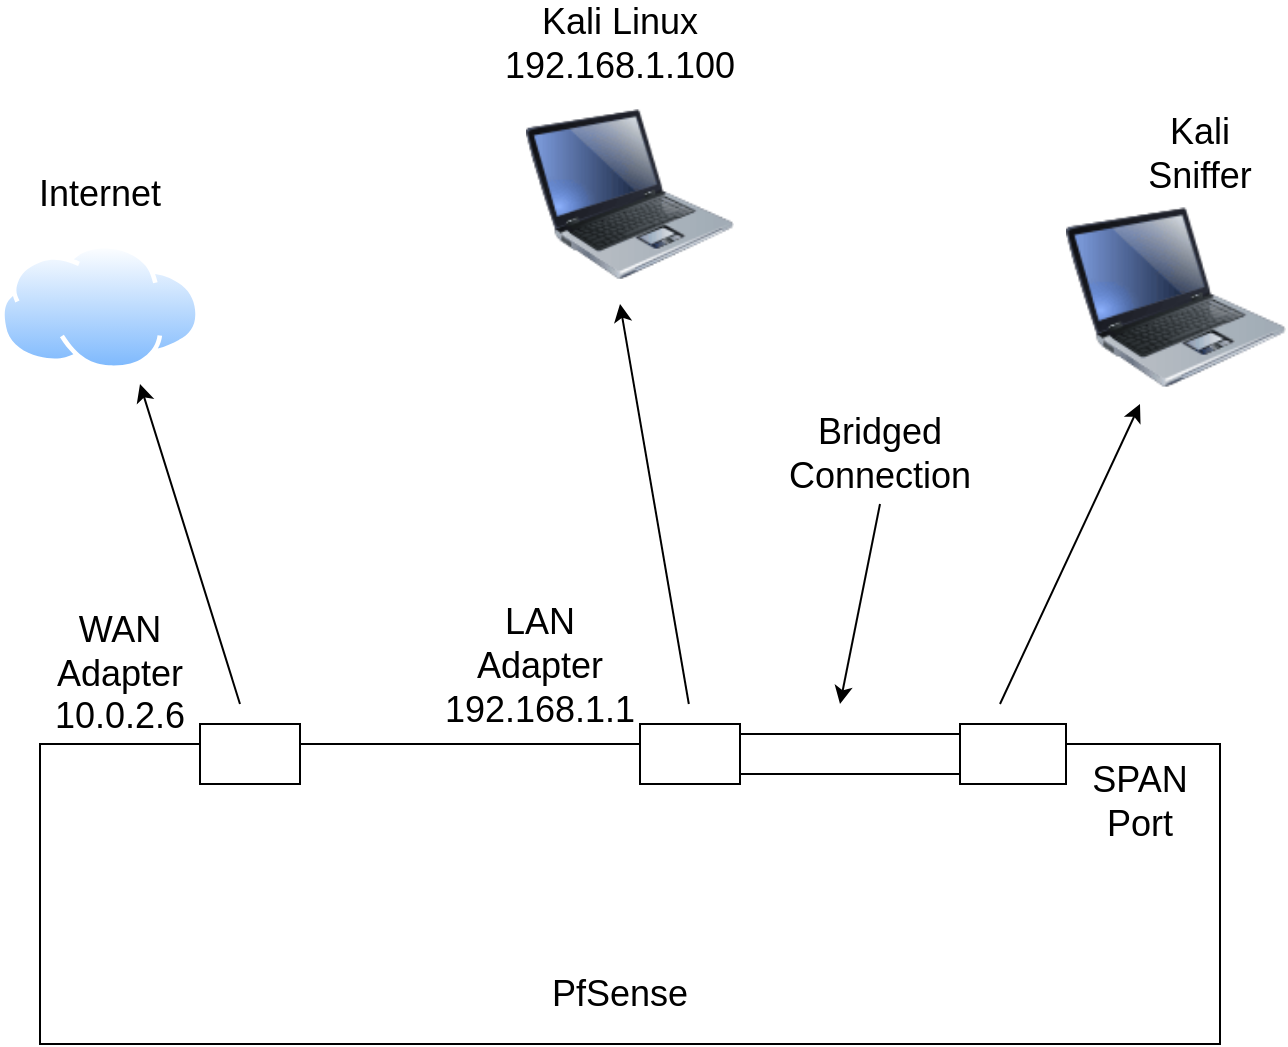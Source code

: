 <mxfile version="24.2.1" type="device">
  <diagram name="Página-1" id="cFz-ULvwQEz-yNL65oUf">
    <mxGraphModel dx="1969" dy="962" grid="1" gridSize="10" guides="1" tooltips="1" connect="1" arrows="1" fold="1" page="1" pageScale="1" pageWidth="827" pageHeight="1169" math="0" shadow="0">
      <root>
        <mxCell id="0" />
        <mxCell id="1" parent="0" />
        <mxCell id="xe8YEvHw9FKcvuPt4l4c-3" value="" style="rounded=0;whiteSpace=wrap;html=1;" vertex="1" parent="1">
          <mxGeometry x="120" y="690" width="590" height="150" as="geometry" />
        </mxCell>
        <mxCell id="xe8YEvHw9FKcvuPt4l4c-4" value="&lt;span style=&quot;font-size: 18px;&quot;&gt;PfSense&lt;/span&gt;" style="text;strokeColor=none;align=center;fillColor=none;html=1;verticalAlign=middle;whiteSpace=wrap;rounded=0;" vertex="1" parent="1">
          <mxGeometry x="380" y="800" width="60" height="30" as="geometry" />
        </mxCell>
        <mxCell id="xe8YEvHw9FKcvuPt4l4c-5" value="&lt;font style=&quot;font-size: 18px;&quot;&gt;WAN Adapter 10.0.2.6&lt;/font&gt;" style="text;strokeColor=none;align=center;fillColor=none;html=1;verticalAlign=middle;whiteSpace=wrap;rounded=0;" vertex="1" parent="1">
          <mxGeometry x="130" y="640" width="60" height="30" as="geometry" />
        </mxCell>
        <mxCell id="xe8YEvHw9FKcvuPt4l4c-6" value="" style="rounded=0;whiteSpace=wrap;html=1;" vertex="1" parent="1">
          <mxGeometry x="200" y="680" width="50" height="30" as="geometry" />
        </mxCell>
        <mxCell id="xe8YEvHw9FKcvuPt4l4c-7" value="" style="endArrow=classic;html=1;rounded=0;" edge="1" parent="1">
          <mxGeometry width="50" height="50" relative="1" as="geometry">
            <mxPoint x="220" y="670" as="sourcePoint" />
            <mxPoint x="170" y="510" as="targetPoint" />
          </mxGeometry>
        </mxCell>
        <mxCell id="xe8YEvHw9FKcvuPt4l4c-8" value="" style="image;aspect=fixed;perimeter=ellipsePerimeter;html=1;align=center;shadow=0;dashed=0;spacingTop=3;image=img/lib/active_directory/internet_cloud.svg;" vertex="1" parent="1">
          <mxGeometry x="100" y="440" width="100" height="63" as="geometry" />
        </mxCell>
        <mxCell id="xe8YEvHw9FKcvuPt4l4c-9" value="&lt;font style=&quot;font-size: 18px;&quot;&gt;Internet&lt;/font&gt;" style="text;strokeColor=none;align=center;fillColor=none;html=1;verticalAlign=middle;whiteSpace=wrap;rounded=0;" vertex="1" parent="1">
          <mxGeometry x="120" y="400" width="60" height="30" as="geometry" />
        </mxCell>
        <mxCell id="xe8YEvHw9FKcvuPt4l4c-10" value="" style="rounded=0;whiteSpace=wrap;html=1;" vertex="1" parent="1">
          <mxGeometry x="420" y="680" width="50" height="30" as="geometry" />
        </mxCell>
        <mxCell id="xe8YEvHw9FKcvuPt4l4c-11" value="&lt;font style=&quot;font-size: 18px;&quot;&gt;LAN Adapter&lt;/font&gt;&lt;div&gt;&lt;font style=&quot;font-size: 18px;&quot;&gt;192.168.1.1&lt;/font&gt;&lt;div&gt;&lt;font style=&quot;font-size: 18px;&quot;&gt;&lt;br&gt;&lt;/font&gt;&lt;/div&gt;&lt;/div&gt;" style="text;strokeColor=none;align=center;fillColor=none;html=1;verticalAlign=middle;whiteSpace=wrap;rounded=0;" vertex="1" parent="1">
          <mxGeometry x="320" y="620" width="100" height="84" as="geometry" />
        </mxCell>
        <mxCell id="xe8YEvHw9FKcvuPt4l4c-12" value="" style="endArrow=classic;html=1;rounded=0;" edge="1" parent="1">
          <mxGeometry width="50" height="50" relative="1" as="geometry">
            <mxPoint x="444.41" y="670" as="sourcePoint" />
            <mxPoint x="410" y="470" as="targetPoint" />
          </mxGeometry>
        </mxCell>
        <mxCell id="xe8YEvHw9FKcvuPt4l4c-13" value="" style="image;html=1;image=img/lib/clip_art/computers/Laptop_128x128.png" vertex="1" parent="1">
          <mxGeometry x="363" y="365" width="104" height="100" as="geometry" />
        </mxCell>
        <mxCell id="xe8YEvHw9FKcvuPt4l4c-14" value="&lt;font style=&quot;font-size: 18px;&quot;&gt;Kali Linux&lt;/font&gt;&lt;div&gt;&lt;font style=&quot;font-size: 18px;&quot;&gt;192.168.1.100&lt;/font&gt;&lt;/div&gt;" style="text;strokeColor=none;align=center;fillColor=none;html=1;verticalAlign=middle;whiteSpace=wrap;rounded=0;" vertex="1" parent="1">
          <mxGeometry x="380" y="325" width="60" height="30" as="geometry" />
        </mxCell>
        <mxCell id="xe8YEvHw9FKcvuPt4l4c-15" value="" style="rounded=0;whiteSpace=wrap;html=1;" vertex="1" parent="1">
          <mxGeometry x="580" y="680" width="53" height="30" as="geometry" />
        </mxCell>
        <mxCell id="xe8YEvHw9FKcvuPt4l4c-16" value="&lt;font style=&quot;font-size: 18px;&quot;&gt;SPAN Port&lt;/font&gt;" style="text;strokeColor=none;align=center;fillColor=none;html=1;verticalAlign=middle;whiteSpace=wrap;rounded=0;" vertex="1" parent="1">
          <mxGeometry x="640" y="704" width="60" height="30" as="geometry" />
        </mxCell>
        <mxCell id="xe8YEvHw9FKcvuPt4l4c-17" value="" style="endArrow=classic;html=1;rounded=0;" edge="1" parent="1">
          <mxGeometry width="50" height="50" relative="1" as="geometry">
            <mxPoint x="600" y="670" as="sourcePoint" />
            <mxPoint x="670" y="520" as="targetPoint" />
          </mxGeometry>
        </mxCell>
        <mxCell id="xe8YEvHw9FKcvuPt4l4c-18" value="" style="image;html=1;image=img/lib/clip_art/computers/Laptop_128x128.png" vertex="1" parent="1">
          <mxGeometry x="633" y="420" width="110" height="93" as="geometry" />
        </mxCell>
        <mxCell id="xe8YEvHw9FKcvuPt4l4c-19" value="&lt;font style=&quot;font-size: 18px;&quot;&gt;Kali Sniffer&lt;/font&gt;" style="text;strokeColor=none;align=center;fillColor=none;html=1;verticalAlign=middle;whiteSpace=wrap;rounded=0;" vertex="1" parent="1">
          <mxGeometry x="670" y="380" width="60" height="30" as="geometry" />
        </mxCell>
        <mxCell id="xe8YEvHw9FKcvuPt4l4c-20" value="" style="rounded=0;whiteSpace=wrap;html=1;" vertex="1" parent="1">
          <mxGeometry x="470" y="685" width="110" height="20" as="geometry" />
        </mxCell>
        <mxCell id="xe8YEvHw9FKcvuPt4l4c-21" value="" style="endArrow=classic;html=1;rounded=0;" edge="1" parent="1">
          <mxGeometry width="50" height="50" relative="1" as="geometry">
            <mxPoint x="540" y="570" as="sourcePoint" />
            <mxPoint x="520" y="670" as="targetPoint" />
          </mxGeometry>
        </mxCell>
        <mxCell id="xe8YEvHw9FKcvuPt4l4c-22" value="&lt;font style=&quot;font-size: 18px;&quot;&gt;Bridged Connection&lt;/font&gt;" style="text;strokeColor=none;align=center;fillColor=none;html=1;verticalAlign=middle;whiteSpace=wrap;rounded=0;" vertex="1" parent="1">
          <mxGeometry x="510" y="530" width="60" height="30" as="geometry" />
        </mxCell>
      </root>
    </mxGraphModel>
  </diagram>
</mxfile>
